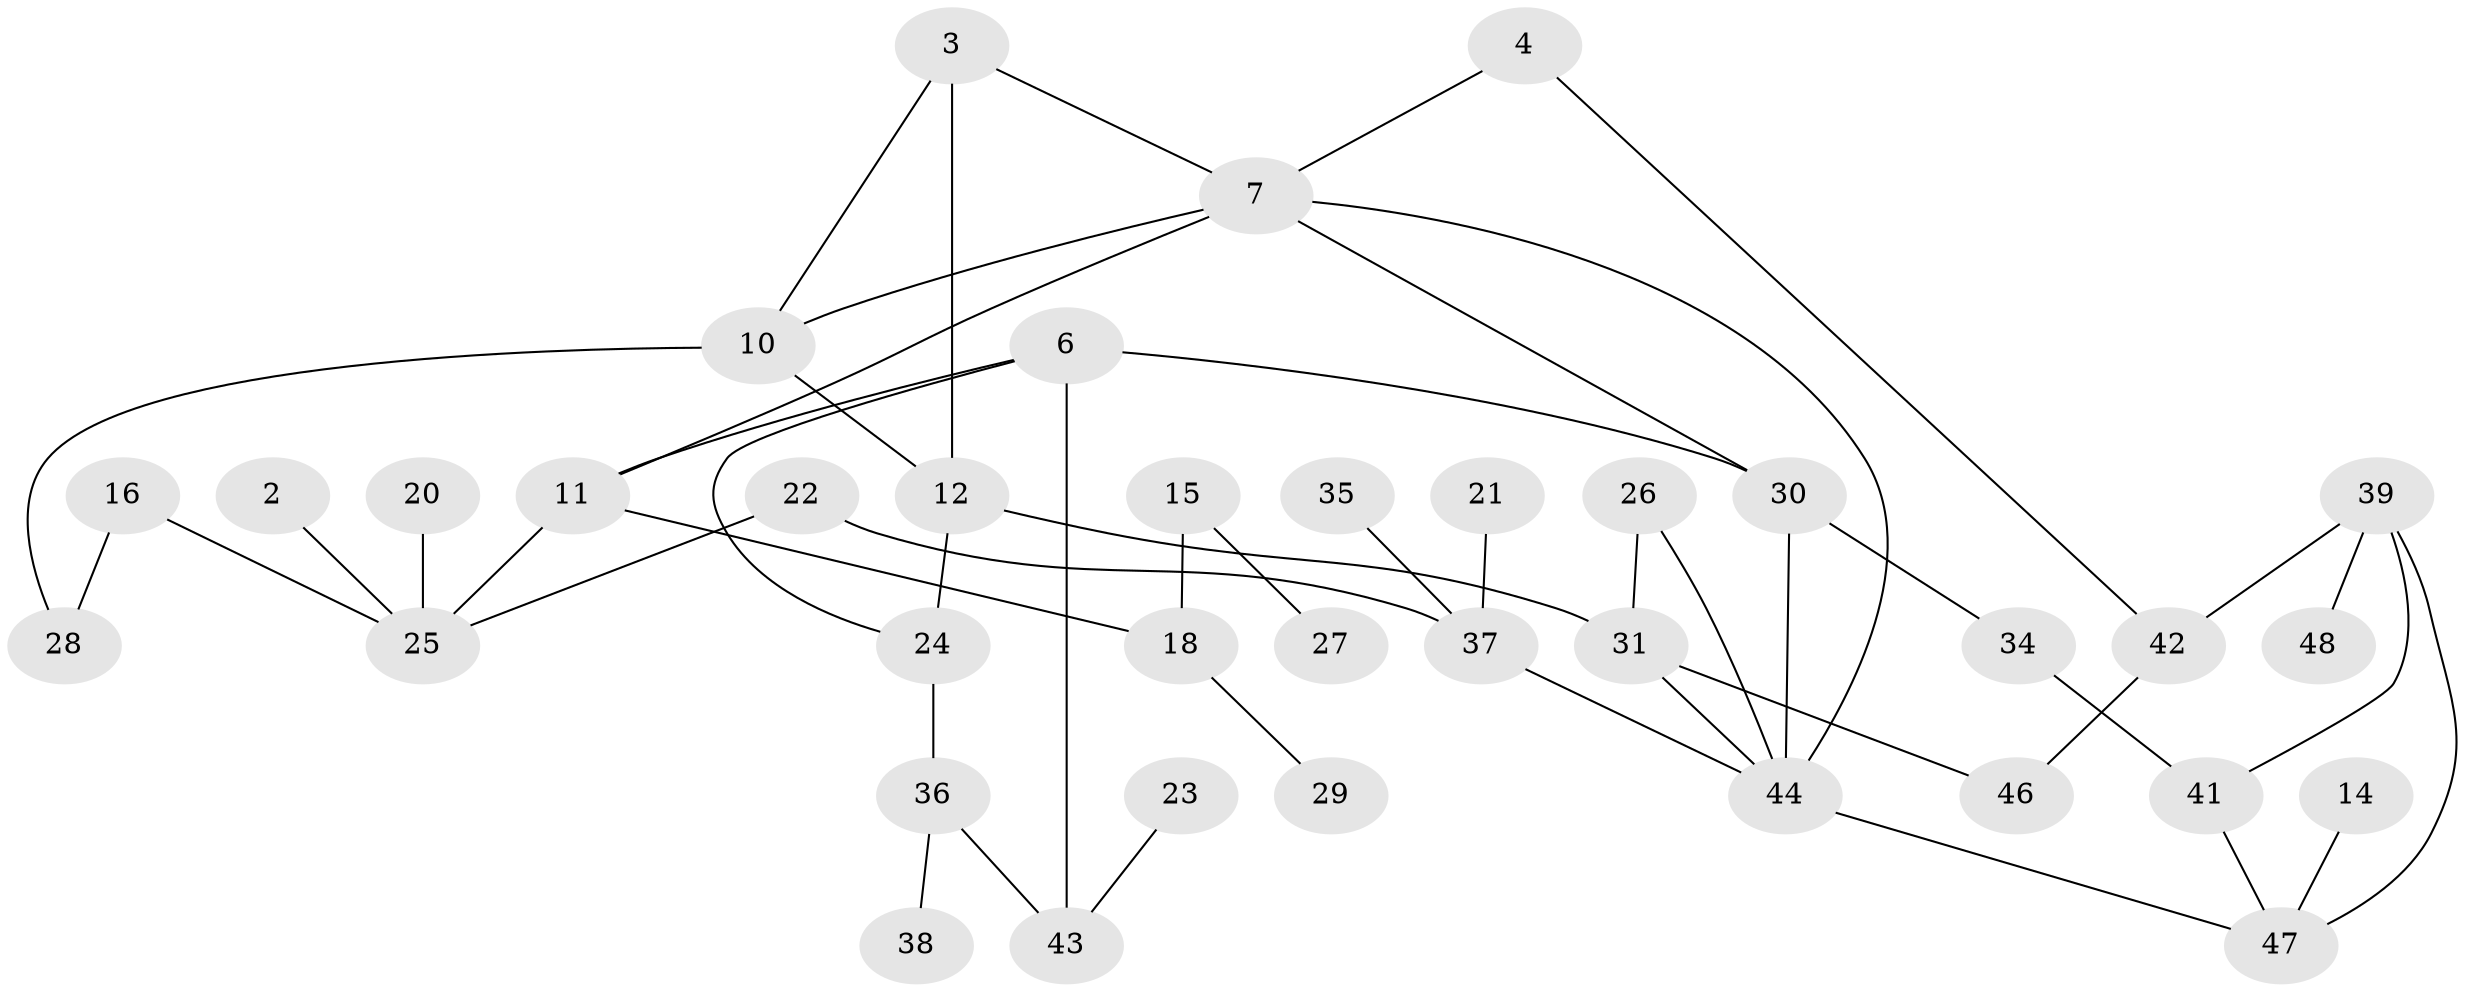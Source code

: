 // original degree distribution, {2: 0.3263157894736842, 4: 0.15789473684210525, 3: 0.18947368421052632, 0: 0.11578947368421053, 1: 0.21052631578947367}
// Generated by graph-tools (version 1.1) at 2025/49/03/09/25 03:49:09]
// undirected, 37 vertices, 50 edges
graph export_dot {
graph [start="1"]
  node [color=gray90,style=filled];
  2;
  3;
  4;
  6;
  7;
  10;
  11;
  12;
  14;
  15;
  16;
  18;
  20;
  21;
  22;
  23;
  24;
  25;
  26;
  27;
  28;
  29;
  30;
  31;
  34;
  35;
  36;
  37;
  38;
  39;
  41;
  42;
  43;
  44;
  46;
  47;
  48;
  2 -- 25 [weight=1.0];
  3 -- 7 [weight=1.0];
  3 -- 10 [weight=1.0];
  3 -- 12 [weight=1.0];
  4 -- 7 [weight=1.0];
  4 -- 42 [weight=1.0];
  6 -- 11 [weight=1.0];
  6 -- 24 [weight=1.0];
  6 -- 30 [weight=1.0];
  6 -- 43 [weight=2.0];
  7 -- 10 [weight=1.0];
  7 -- 11 [weight=1.0];
  7 -- 30 [weight=1.0];
  7 -- 44 [weight=1.0];
  10 -- 12 [weight=1.0];
  10 -- 28 [weight=1.0];
  11 -- 18 [weight=1.0];
  11 -- 25 [weight=1.0];
  12 -- 24 [weight=1.0];
  12 -- 31 [weight=1.0];
  14 -- 47 [weight=1.0];
  15 -- 18 [weight=1.0];
  15 -- 27 [weight=1.0];
  16 -- 25 [weight=1.0];
  16 -- 28 [weight=1.0];
  18 -- 29 [weight=1.0];
  20 -- 25 [weight=1.0];
  21 -- 37 [weight=1.0];
  22 -- 25 [weight=1.0];
  22 -- 37 [weight=1.0];
  23 -- 43 [weight=1.0];
  24 -- 36 [weight=1.0];
  26 -- 31 [weight=1.0];
  26 -- 44 [weight=1.0];
  30 -- 34 [weight=1.0];
  30 -- 44 [weight=1.0];
  31 -- 44 [weight=1.0];
  31 -- 46 [weight=1.0];
  34 -- 41 [weight=1.0];
  35 -- 37 [weight=1.0];
  36 -- 38 [weight=1.0];
  36 -- 43 [weight=1.0];
  37 -- 44 [weight=1.0];
  39 -- 41 [weight=1.0];
  39 -- 42 [weight=1.0];
  39 -- 47 [weight=1.0];
  39 -- 48 [weight=1.0];
  41 -- 47 [weight=1.0];
  42 -- 46 [weight=1.0];
  44 -- 47 [weight=1.0];
}
